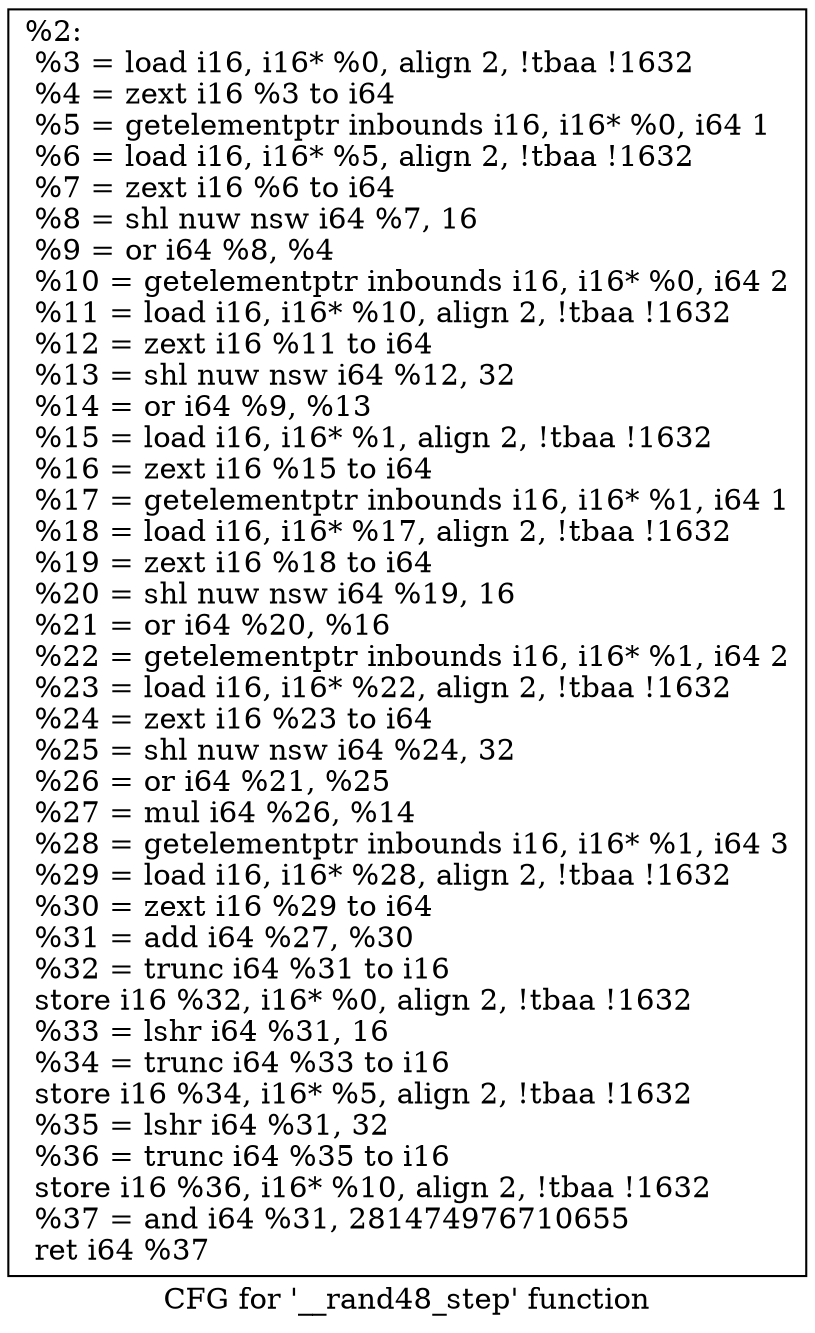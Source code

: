 digraph "CFG for '__rand48_step' function" {
	label="CFG for '__rand48_step' function";

	Node0x1933120 [shape=record,label="{%2:\l  %3 = load i16, i16* %0, align 2, !tbaa !1632\l  %4 = zext i16 %3 to i64\l  %5 = getelementptr inbounds i16, i16* %0, i64 1\l  %6 = load i16, i16* %5, align 2, !tbaa !1632\l  %7 = zext i16 %6 to i64\l  %8 = shl nuw nsw i64 %7, 16\l  %9 = or i64 %8, %4\l  %10 = getelementptr inbounds i16, i16* %0, i64 2\l  %11 = load i16, i16* %10, align 2, !tbaa !1632\l  %12 = zext i16 %11 to i64\l  %13 = shl nuw nsw i64 %12, 32\l  %14 = or i64 %9, %13\l  %15 = load i16, i16* %1, align 2, !tbaa !1632\l  %16 = zext i16 %15 to i64\l  %17 = getelementptr inbounds i16, i16* %1, i64 1\l  %18 = load i16, i16* %17, align 2, !tbaa !1632\l  %19 = zext i16 %18 to i64\l  %20 = shl nuw nsw i64 %19, 16\l  %21 = or i64 %20, %16\l  %22 = getelementptr inbounds i16, i16* %1, i64 2\l  %23 = load i16, i16* %22, align 2, !tbaa !1632\l  %24 = zext i16 %23 to i64\l  %25 = shl nuw nsw i64 %24, 32\l  %26 = or i64 %21, %25\l  %27 = mul i64 %26, %14\l  %28 = getelementptr inbounds i16, i16* %1, i64 3\l  %29 = load i16, i16* %28, align 2, !tbaa !1632\l  %30 = zext i16 %29 to i64\l  %31 = add i64 %27, %30\l  %32 = trunc i64 %31 to i16\l  store i16 %32, i16* %0, align 2, !tbaa !1632\l  %33 = lshr i64 %31, 16\l  %34 = trunc i64 %33 to i16\l  store i16 %34, i16* %5, align 2, !tbaa !1632\l  %35 = lshr i64 %31, 32\l  %36 = trunc i64 %35 to i16\l  store i16 %36, i16* %10, align 2, !tbaa !1632\l  %37 = and i64 %31, 281474976710655\l  ret i64 %37\l}"];
}
